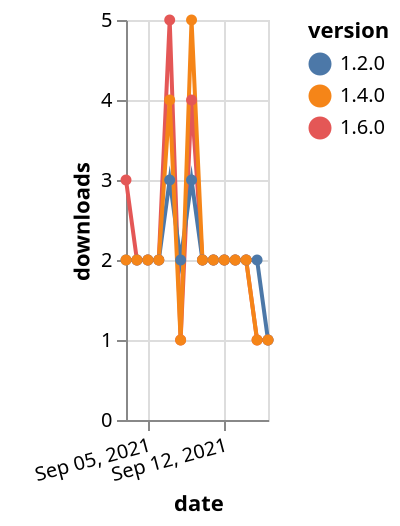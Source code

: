 {"$schema": "https://vega.github.io/schema/vega-lite/v5.json", "description": "A simple bar chart with embedded data.", "data": {"values": [{"date": "2021-09-03", "total": 228, "delta": 3, "version": "1.6.0"}, {"date": "2021-09-04", "total": 230, "delta": 2, "version": "1.6.0"}, {"date": "2021-09-05", "total": 232, "delta": 2, "version": "1.6.0"}, {"date": "2021-09-06", "total": 234, "delta": 2, "version": "1.6.0"}, {"date": "2021-09-07", "total": 239, "delta": 5, "version": "1.6.0"}, {"date": "2021-09-08", "total": 240, "delta": 1, "version": "1.6.0"}, {"date": "2021-09-09", "total": 244, "delta": 4, "version": "1.6.0"}, {"date": "2021-09-10", "total": 246, "delta": 2, "version": "1.6.0"}, {"date": "2021-09-11", "total": 248, "delta": 2, "version": "1.6.0"}, {"date": "2021-09-12", "total": 250, "delta": 2, "version": "1.6.0"}, {"date": "2021-09-13", "total": 252, "delta": 2, "version": "1.6.0"}, {"date": "2021-09-14", "total": 254, "delta": 2, "version": "1.6.0"}, {"date": "2021-09-15", "total": 255, "delta": 1, "version": "1.6.0"}, {"date": "2021-09-16", "total": 256, "delta": 1, "version": "1.6.0"}, {"date": "2021-09-03", "total": 1011, "delta": 2, "version": "1.2.0"}, {"date": "2021-09-04", "total": 1013, "delta": 2, "version": "1.2.0"}, {"date": "2021-09-05", "total": 1015, "delta": 2, "version": "1.2.0"}, {"date": "2021-09-06", "total": 1017, "delta": 2, "version": "1.2.0"}, {"date": "2021-09-07", "total": 1020, "delta": 3, "version": "1.2.0"}, {"date": "2021-09-08", "total": 1022, "delta": 2, "version": "1.2.0"}, {"date": "2021-09-09", "total": 1025, "delta": 3, "version": "1.2.0"}, {"date": "2021-09-10", "total": 1027, "delta": 2, "version": "1.2.0"}, {"date": "2021-09-11", "total": 1029, "delta": 2, "version": "1.2.0"}, {"date": "2021-09-12", "total": 1031, "delta": 2, "version": "1.2.0"}, {"date": "2021-09-13", "total": 1033, "delta": 2, "version": "1.2.0"}, {"date": "2021-09-14", "total": 1035, "delta": 2, "version": "1.2.0"}, {"date": "2021-09-15", "total": 1037, "delta": 2, "version": "1.2.0"}, {"date": "2021-09-16", "total": 1038, "delta": 1, "version": "1.2.0"}, {"date": "2021-09-03", "total": 708, "delta": 2, "version": "1.4.0"}, {"date": "2021-09-04", "total": 710, "delta": 2, "version": "1.4.0"}, {"date": "2021-09-05", "total": 712, "delta": 2, "version": "1.4.0"}, {"date": "2021-09-06", "total": 714, "delta": 2, "version": "1.4.0"}, {"date": "2021-09-07", "total": 718, "delta": 4, "version": "1.4.0"}, {"date": "2021-09-08", "total": 719, "delta": 1, "version": "1.4.0"}, {"date": "2021-09-09", "total": 724, "delta": 5, "version": "1.4.0"}, {"date": "2021-09-10", "total": 726, "delta": 2, "version": "1.4.0"}, {"date": "2021-09-11", "total": 728, "delta": 2, "version": "1.4.0"}, {"date": "2021-09-12", "total": 730, "delta": 2, "version": "1.4.0"}, {"date": "2021-09-13", "total": 732, "delta": 2, "version": "1.4.0"}, {"date": "2021-09-14", "total": 734, "delta": 2, "version": "1.4.0"}, {"date": "2021-09-15", "total": 735, "delta": 1, "version": "1.4.0"}, {"date": "2021-09-16", "total": 736, "delta": 1, "version": "1.4.0"}]}, "width": "container", "mark": {"type": "line", "point": {"filled": true}}, "encoding": {"x": {"field": "date", "type": "temporal", "timeUnit": "yearmonthdate", "title": "date", "axis": {"labelAngle": -15}}, "y": {"field": "delta", "type": "quantitative", "title": "downloads"}, "color": {"field": "version", "type": "nominal"}, "tooltip": {"field": "delta"}}}